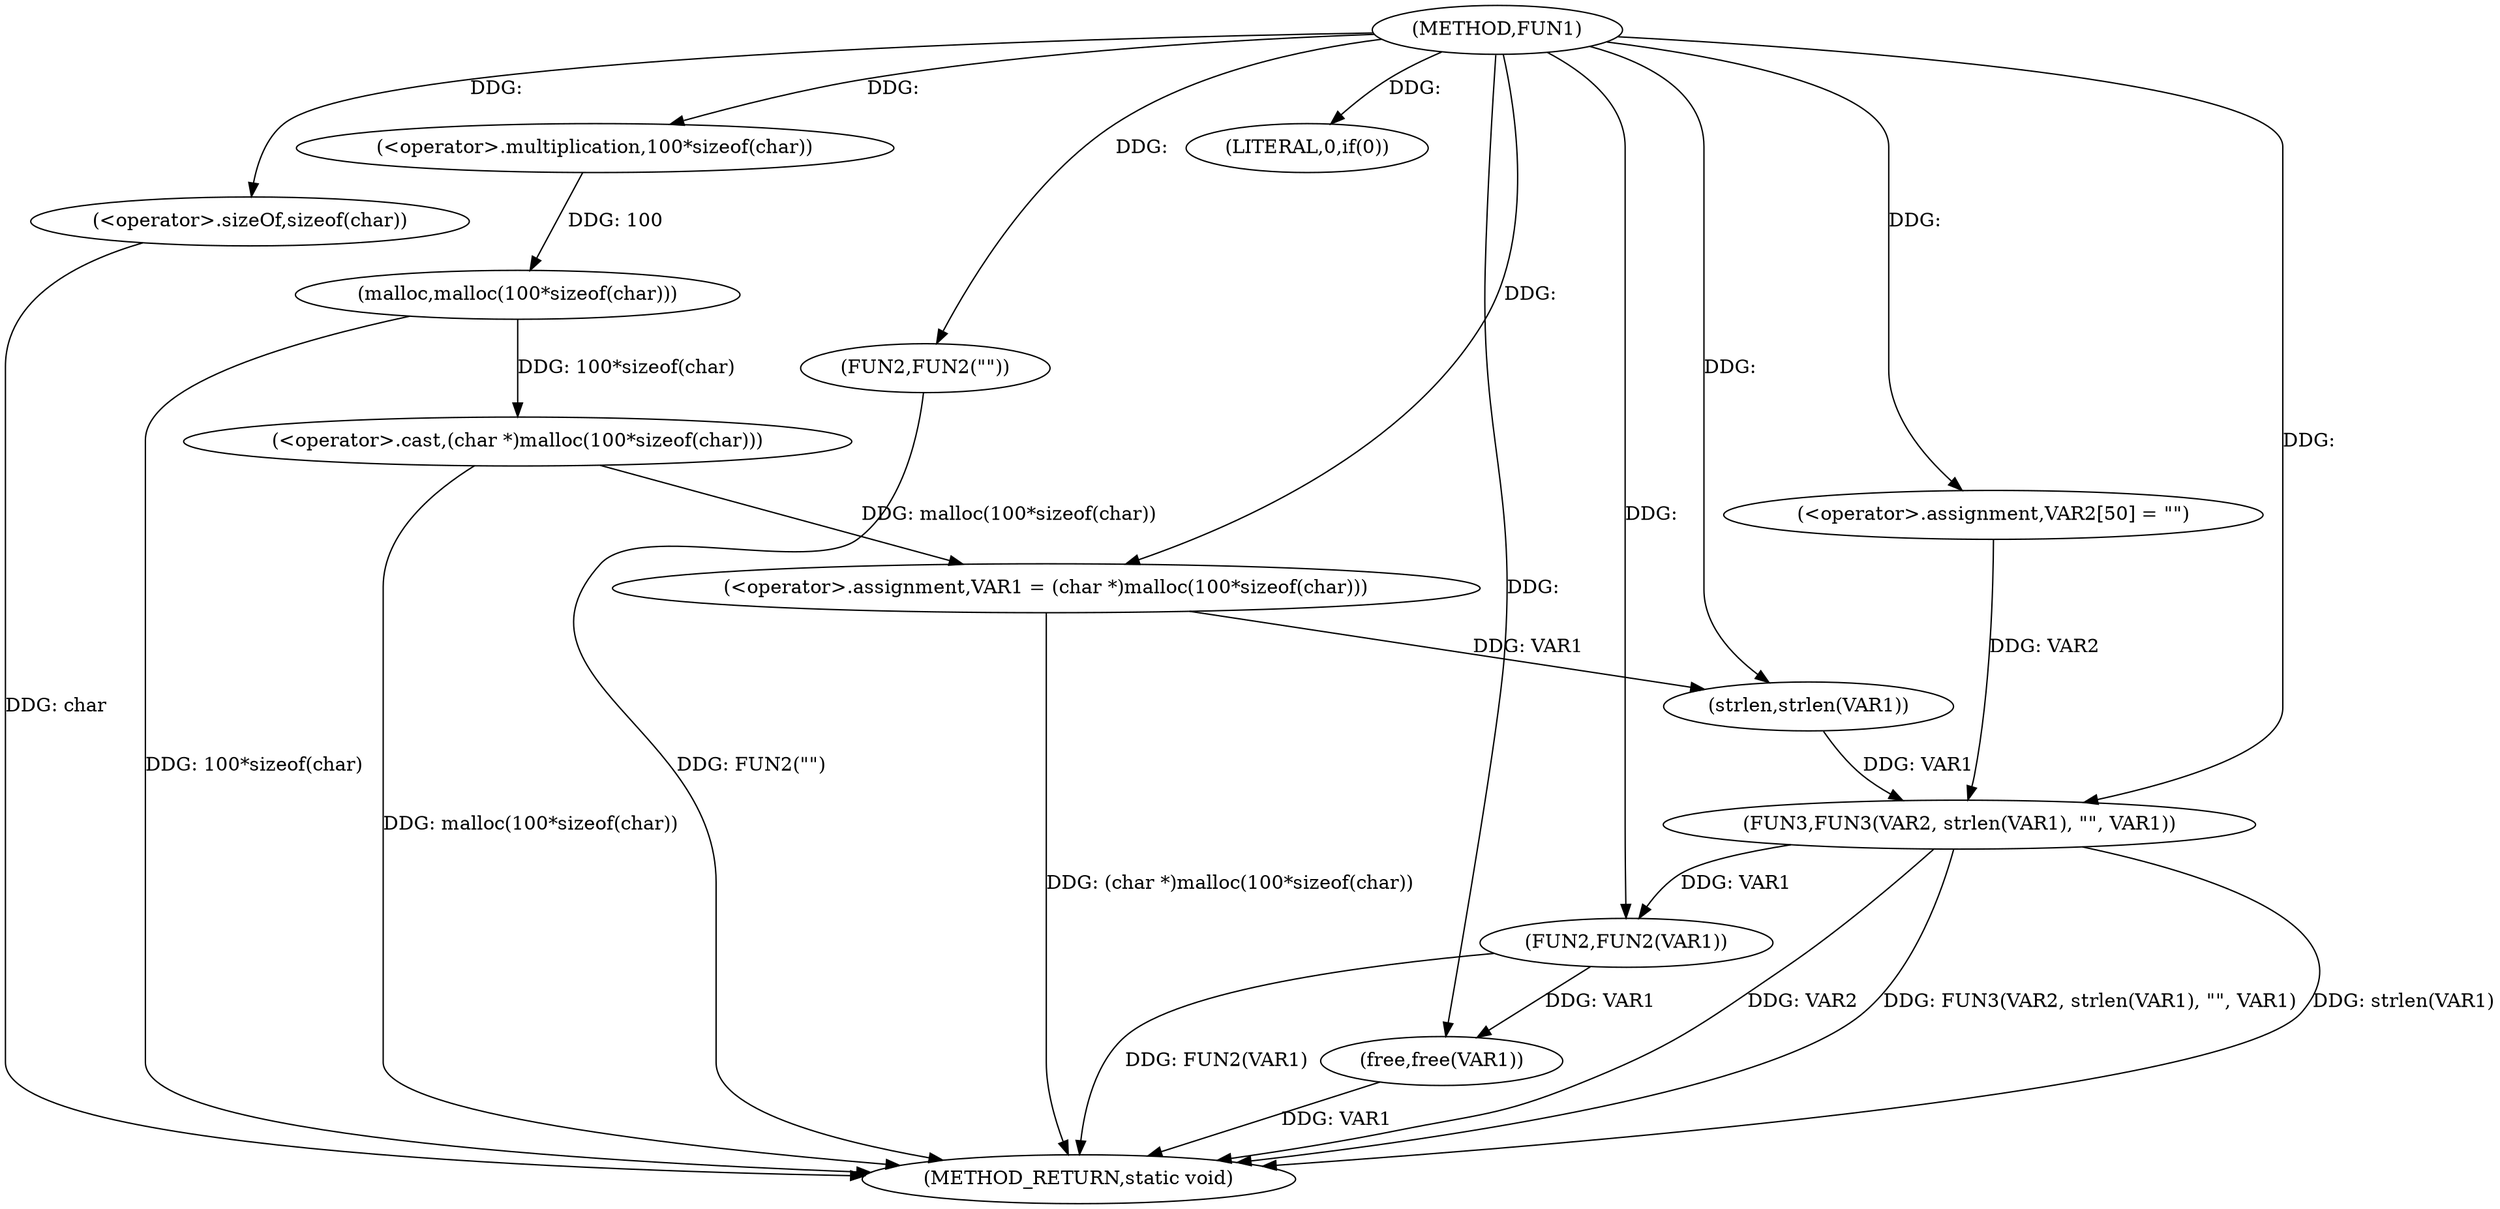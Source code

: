 digraph FUN1 {  
"1000100" [label = "(METHOD,FUN1)" ]
"1000134" [label = "(METHOD_RETURN,static void)" ]
"1000103" [label = "(<operator>.assignment,VAR1 = (char *)malloc(100*sizeof(char)))" ]
"1000105" [label = "(<operator>.cast,(char *)malloc(100*sizeof(char)))" ]
"1000107" [label = "(malloc,malloc(100*sizeof(char)))" ]
"1000108" [label = "(<operator>.multiplication,100*sizeof(char))" ]
"1000110" [label = "(<operator>.sizeOf,sizeof(char))" ]
"1000113" [label = "(LITERAL,0,if(0))" ]
"1000115" [label = "(FUN2,FUN2(\"\"))" ]
"1000121" [label = "(<operator>.assignment,VAR2[50] = \"\")" ]
"1000124" [label = "(FUN3,FUN3(VAR2, strlen(VAR1), \"\", VAR1))" ]
"1000126" [label = "(strlen,strlen(VAR1))" ]
"1000130" [label = "(FUN2,FUN2(VAR1))" ]
"1000132" [label = "(free,free(VAR1))" ]
  "1000124" -> "1000134"  [ label = "DDG: VAR2"] 
  "1000107" -> "1000134"  [ label = "DDG: 100*sizeof(char)"] 
  "1000105" -> "1000134"  [ label = "DDG: malloc(100*sizeof(char))"] 
  "1000103" -> "1000134"  [ label = "DDG: (char *)malloc(100*sizeof(char))"] 
  "1000132" -> "1000134"  [ label = "DDG: VAR1"] 
  "1000110" -> "1000134"  [ label = "DDG: char"] 
  "1000124" -> "1000134"  [ label = "DDG: FUN3(VAR2, strlen(VAR1), \"\", VAR1)"] 
  "1000130" -> "1000134"  [ label = "DDG: FUN2(VAR1)"] 
  "1000124" -> "1000134"  [ label = "DDG: strlen(VAR1)"] 
  "1000115" -> "1000134"  [ label = "DDG: FUN2(\"\")"] 
  "1000105" -> "1000103"  [ label = "DDG: malloc(100*sizeof(char))"] 
  "1000100" -> "1000103"  [ label = "DDG: "] 
  "1000107" -> "1000105"  [ label = "DDG: 100*sizeof(char)"] 
  "1000108" -> "1000107"  [ label = "DDG: 100"] 
  "1000100" -> "1000108"  [ label = "DDG: "] 
  "1000100" -> "1000110"  [ label = "DDG: "] 
  "1000100" -> "1000113"  [ label = "DDG: "] 
  "1000100" -> "1000115"  [ label = "DDG: "] 
  "1000100" -> "1000121"  [ label = "DDG: "] 
  "1000121" -> "1000124"  [ label = "DDG: VAR2"] 
  "1000100" -> "1000124"  [ label = "DDG: "] 
  "1000126" -> "1000124"  [ label = "DDG: VAR1"] 
  "1000103" -> "1000126"  [ label = "DDG: VAR1"] 
  "1000100" -> "1000126"  [ label = "DDG: "] 
  "1000124" -> "1000130"  [ label = "DDG: VAR1"] 
  "1000100" -> "1000130"  [ label = "DDG: "] 
  "1000130" -> "1000132"  [ label = "DDG: VAR1"] 
  "1000100" -> "1000132"  [ label = "DDG: "] 
}
